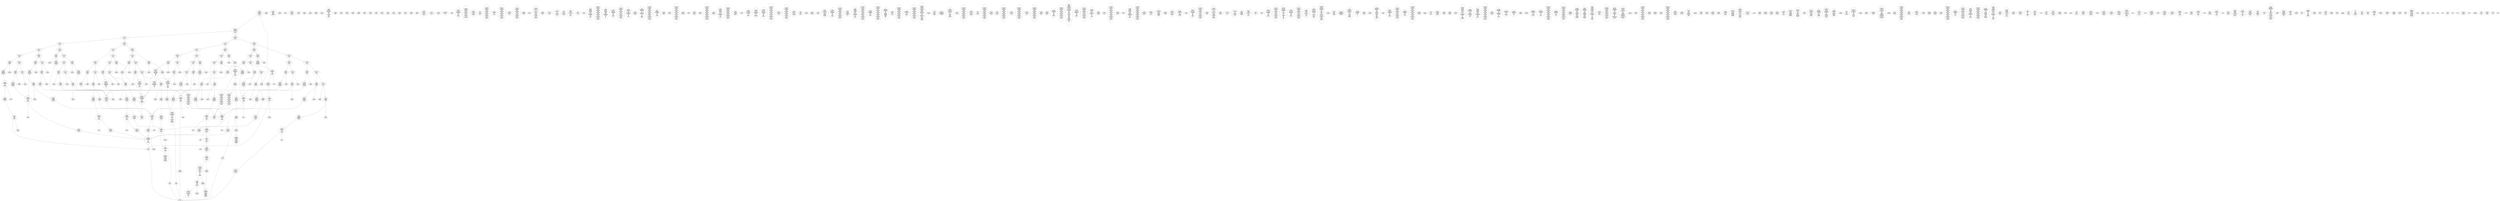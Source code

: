 /* Generated by GvGen v.1.0 (https://www.github.com/stricaud/gvgen) */

digraph G {
compound=true;
   node1 [label="[anywhere]"];
   node2 [label="# 0x0
PUSHX Data
PUSHX Data
MSTORE
PUSHX LogicData
CALLDATASIZE
LT
PUSHX Data
JUMPI
"];
   node3 [label="# 0xd
PUSHX Data
CALLDATALOAD
PUSHX BitData
SHR
PUSHX LogicData
GT
PUSHX Data
JUMPI
"];
   node4 [label="# 0x1e
PUSHX LogicData
GT
PUSHX Data
JUMPI
"];
   node5 [label="# 0x29
PUSHX LogicData
GT
PUSHX Data
JUMPI
"];
   node6 [label="# 0x34
PUSHX LogicData
GT
PUSHX Data
JUMPI
"];
   node7 [label="# 0x3f
PUSHX LogicData
EQ
PUSHX Data
JUMPI
"];
   node8 [label="# 0x4a
PUSHX LogicData
EQ
PUSHX Data
JUMPI
"];
   node9 [label="# 0x55
PUSHX LogicData
EQ
PUSHX Data
JUMPI
"];
   node10 [label="# 0x60
PUSHX Data
REVERT
"];
   node11 [label="# 0x64
JUMPDEST
PUSHX LogicData
EQ
PUSHX Data
JUMPI
"];
   node12 [label="# 0x70
PUSHX LogicData
EQ
PUSHX Data
JUMPI
"];
   node13 [label="# 0x7b
PUSHX Data
REVERT
"];
   node14 [label="# 0x7f
JUMPDEST
PUSHX LogicData
EQ
PUSHX Data
JUMPI
"];
   node15 [label="# 0x8b
PUSHX LogicData
EQ
PUSHX Data
JUMPI
"];
   node16 [label="# 0x96
PUSHX LogicData
EQ
PUSHX Data
JUMPI
"];
   node17 [label="# 0xa1
PUSHX LogicData
EQ
PUSHX Data
JUMPI
"];
   node18 [label="# 0xac
PUSHX Data
REVERT
"];
   node19 [label="# 0xb0
JUMPDEST
PUSHX LogicData
GT
PUSHX Data
JUMPI
"];
   node20 [label="# 0xbc
PUSHX LogicData
GT
PUSHX Data
JUMPI
"];
   node21 [label="# 0xc7
PUSHX LogicData
EQ
PUSHX Data
JUMPI
"];
   node22 [label="# 0xd2
PUSHX LogicData
EQ
PUSHX Data
JUMPI
"];
   node23 [label="# 0xdd
PUSHX LogicData
EQ
PUSHX Data
JUMPI
"];
   node24 [label="# 0xe8
PUSHX Data
REVERT
"];
   node25 [label="# 0xec
JUMPDEST
PUSHX LogicData
EQ
PUSHX Data
JUMPI
"];
   node26 [label="# 0xf8
PUSHX LogicData
EQ
PUSHX Data
JUMPI
"];
   node27 [label="# 0x103
PUSHX Data
REVERT
"];
   node28 [label="# 0x107
JUMPDEST
PUSHX LogicData
EQ
PUSHX Data
JUMPI
"];
   node29 [label="# 0x113
PUSHX LogicData
EQ
PUSHX Data
JUMPI
"];
   node30 [label="# 0x11e
PUSHX LogicData
EQ
PUSHX Data
JUMPI
"];
   node31 [label="# 0x129
PUSHX LogicData
EQ
PUSHX Data
JUMPI
"];
   node32 [label="# 0x134
PUSHX Data
REVERT
"];
   node33 [label="# 0x138
JUMPDEST
PUSHX LogicData
GT
PUSHX Data
JUMPI
"];
   node34 [label="# 0x144
PUSHX LogicData
GT
PUSHX Data
JUMPI
"];
   node35 [label="# 0x14f
PUSHX LogicData
GT
PUSHX Data
JUMPI
"];
   node36 [label="# 0x15a
PUSHX LogicData
EQ
PUSHX Data
JUMPI
"];
   node37 [label="# 0x165
PUSHX LogicData
EQ
PUSHX Data
JUMPI
"];
   node38 [label="# 0x170
PUSHX LogicData
EQ
PUSHX Data
JUMPI
"];
   node39 [label="# 0x17b
PUSHX Data
REVERT
"];
   node40 [label="# 0x17f
JUMPDEST
PUSHX LogicData
EQ
PUSHX Data
JUMPI
"];
   node41 [label="# 0x18b
PUSHX LogicData
EQ
PUSHX Data
JUMPI
"];
   node42 [label="# 0x196
PUSHX Data
REVERT
"];
   node43 [label="# 0x19a
JUMPDEST
PUSHX LogicData
EQ
PUSHX Data
JUMPI
"];
   node44 [label="# 0x1a6
PUSHX LogicData
EQ
PUSHX Data
JUMPI
"];
   node45 [label="# 0x1b1
PUSHX LogicData
EQ
PUSHX Data
JUMPI
"];
   node46 [label="# 0x1bc
PUSHX LogicData
EQ
PUSHX Data
JUMPI
"];
   node47 [label="# 0x1c7
PUSHX Data
REVERT
"];
   node48 [label="# 0x1cb
JUMPDEST
PUSHX LogicData
GT
PUSHX Data
JUMPI
"];
   node49 [label="# 0x1d7
PUSHX LogicData
GT
PUSHX Data
JUMPI
"];
   node50 [label="# 0x1e2
PUSHX LogicData
EQ
PUSHX Data
JUMPI
"];
   node51 [label="# 0x1ed
PUSHX LogicData
EQ
PUSHX Data
JUMPI
"];
   node52 [label="# 0x1f8
PUSHX LogicData
EQ
PUSHX Data
JUMPI
"];
   node53 [label="# 0x203
PUSHX Data
REVERT
"];
   node54 [label="# 0x207
JUMPDEST
PUSHX LogicData
EQ
PUSHX Data
JUMPI
"];
   node55 [label="# 0x213
PUSHX LogicData
EQ
PUSHX Data
JUMPI
"];
   node56 [label="# 0x21e
PUSHX Data
REVERT
"];
   node57 [label="# 0x222
JUMPDEST
PUSHX LogicData
EQ
PUSHX Data
JUMPI
"];
   node58 [label="# 0x22e
PUSHX LogicData
EQ
PUSHX Data
JUMPI
"];
   node59 [label="# 0x239
PUSHX LogicData
EQ
PUSHX Data
JUMPI
"];
   node60 [label="# 0x244
PUSHX LogicData
EQ
PUSHX Data
JUMPI
"];
   node61 [label="# 0x24f
JUMPDEST
PUSHX Data
REVERT
"];
   node62 [label="# 0x254
JUMPDEST
CALLVALUE
ISZERO
PUSHX Data
JUMPI
"];
   node63 [label="# 0x25c
PUSHX Data
REVERT
"];
   node64 [label="# 0x260
JUMPDEST
PUSHX Data
PUSHX Data
CALLDATASIZE
PUSHX Data
PUSHX Data
JUMP
"];
   node65 [label="# 0x26f
JUMPDEST
PUSHX Data
JUMP
"];
   node66 [label="# 0x274
JUMPDEST
PUSHX MemData
MLOAD
ISZERO
ISZERO
MSTORE
PUSHX ArithData
ADD
"];
   node67 [label="# 0x280
JUMPDEST
PUSHX MemData
MLOAD
SUB
RETURN
"];
   node68 [label="# 0x289
JUMPDEST
CALLVALUE
ISZERO
PUSHX Data
JUMPI
"];
   node69 [label="# 0x291
PUSHX Data
REVERT
"];
   node70 [label="# 0x295
JUMPDEST
PUSHX Data
PUSHX StorData
SLOAD
JUMP
"];
   node71 [label="# 0x29f
JUMPDEST
PUSHX MemData
MLOAD
MSTORE
PUSHX ArithData
ADD
PUSHX Data
JUMP
"];
   node72 [label="# 0x2ad
JUMPDEST
CALLVALUE
ISZERO
PUSHX Data
JUMPI
"];
   node73 [label="# 0x2b5
PUSHX Data
REVERT
"];
   node74 [label="# 0x2b9
JUMPDEST
PUSHX Data
PUSHX Data
CALLDATASIZE
PUSHX Data
PUSHX Data
JUMP
"];
   node75 [label="# 0x2c8
JUMPDEST
PUSHX Data
JUMP
"];
   node76 [label="# 0x2cd
JUMPDEST
STOP
"];
   node77 [label="# 0x2cf
JUMPDEST
CALLVALUE
ISZERO
PUSHX Data
JUMPI
"];
   node78 [label="# 0x2d7
PUSHX Data
REVERT
"];
   node79 [label="# 0x2db
JUMPDEST
PUSHX Data
PUSHX Data
JUMP
"];
   node80 [label="# 0x2e4
JUMPDEST
PUSHX MemData
MLOAD
PUSHX Data
PUSHX Data
JUMP
"];
   node81 [label="# 0x2f1
JUMPDEST
CALLVALUE
ISZERO
PUSHX Data
JUMPI
"];
   node82 [label="# 0x2f9
PUSHX Data
REVERT
"];
   node83 [label="# 0x2fd
JUMPDEST
PUSHX Data
PUSHX Data
CALLDATASIZE
PUSHX Data
PUSHX Data
JUMP
"];
   node84 [label="# 0x30c
JUMPDEST
PUSHX Data
JUMP
"];
   node85 [label="# 0x311
JUMPDEST
PUSHX MemData
MLOAD
PUSHX ArithData
PUSHX BitData
PUSHX BitData
SHL
SUB
AND
MSTORE
PUSHX ArithData
ADD
PUSHX Data
JUMP
"];
   node86 [label="# 0x329
JUMPDEST
CALLVALUE
ISZERO
PUSHX Data
JUMPI
"];
   node87 [label="# 0x331
PUSHX Data
REVERT
"];
   node88 [label="# 0x335
JUMPDEST
PUSHX Data
PUSHX Data
CALLDATASIZE
PUSHX Data
PUSHX Data
JUMP
"];
   node89 [label="# 0x344
JUMPDEST
PUSHX Data
JUMP
"];
   node90 [label="# 0x349
JUMPDEST
CALLVALUE
ISZERO
PUSHX Data
JUMPI
"];
   node91 [label="# 0x351
PUSHX Data
REVERT
"];
   node92 [label="# 0x355
JUMPDEST
PUSHX Data
PUSHX Data
CALLDATASIZE
PUSHX Data
PUSHX Data
JUMP
"];
   node93 [label="# 0x364
JUMPDEST
PUSHX Data
JUMP
"];
   node94 [label="# 0x369
JUMPDEST
CALLVALUE
ISZERO
PUSHX Data
JUMPI
"];
   node95 [label="# 0x371
PUSHX Data
REVERT
"];
   node96 [label="# 0x375
JUMPDEST
PUSHX Data
PUSHX Data
CALLDATASIZE
PUSHX Data
PUSHX Data
JUMP
"];
   node97 [label="# 0x384
JUMPDEST
PUSHX Data
JUMP
"];
   node98 [label="# 0x389
JUMPDEST
CALLVALUE
ISZERO
PUSHX Data
JUMPI
"];
   node99 [label="# 0x391
PUSHX Data
REVERT
"];
   node100 [label="# 0x395
JUMPDEST
PUSHX Data
PUSHX Data
CALLDATASIZE
PUSHX Data
PUSHX Data
JUMP
"];
   node101 [label="# 0x3a4
JUMPDEST
PUSHX Data
JUMP
"];
   node102 [label="# 0x3a9
JUMPDEST
PUSHX Data
MLOAD
PUSHX ArithData
PUSHX BitData
PUSHX BitData
SHL
SUB
AND
MSTORE
PUSHX ArithData
ADD
MSTORE
ADD
PUSHX Data
JUMP
"];
   node103 [label="# 0x3c8
JUMPDEST
CALLVALUE
ISZERO
PUSHX Data
JUMPI
"];
   node104 [label="# 0x3d0
PUSHX Data
REVERT
"];
   node105 [label="# 0x3d4
JUMPDEST
PUSHX Data
PUSHX Data
JUMP
"];
   node106 [label="# 0x3dd
JUMPDEST
CALLVALUE
ISZERO
PUSHX Data
JUMPI
"];
   node107 [label="# 0x3e5
PUSHX Data
REVERT
"];
   node108 [label="# 0x3e9
JUMPDEST
PUSHX Data
PUSHX Data
CALLDATASIZE
PUSHX Data
PUSHX Data
JUMP
"];
   node109 [label="# 0x3f8
JUMPDEST
PUSHX Data
JUMP
"];
   node110 [label="# 0x3fd
JUMPDEST
CALLVALUE
ISZERO
PUSHX Data
JUMPI
"];
   node111 [label="# 0x405
PUSHX Data
REVERT
"];
   node112 [label="# 0x409
JUMPDEST
PUSHX Data
PUSHX Data
CALLDATASIZE
PUSHX Data
PUSHX Data
JUMP
"];
   node113 [label="# 0x418
JUMPDEST
PUSHX Data
JUMP
"];
   node114 [label="# 0x41d
JUMPDEST
CALLVALUE
ISZERO
PUSHX Data
JUMPI
"];
   node115 [label="# 0x425
PUSHX Data
REVERT
"];
   node116 [label="# 0x429
JUMPDEST
PUSHX Data
PUSHX Data
CALLDATASIZE
PUSHX Data
PUSHX Data
JUMP
"];
   node117 [label="# 0x438
JUMPDEST
PUSHX Data
JUMP
"];
   node118 [label="# 0x43d
JUMPDEST
CALLVALUE
ISZERO
PUSHX Data
JUMPI
"];
   node119 [label="# 0x445
PUSHX Data
REVERT
"];
   node120 [label="# 0x449
JUMPDEST
PUSHX StorData
SLOAD
PUSHX Data
PUSHX ArithData
PUSHX BitData
PUSHX BitData
SHL
SUB
AND
JUMP
"];
   node121 [label="# 0x45d
JUMPDEST
CALLVALUE
ISZERO
PUSHX Data
JUMPI
"];
   node122 [label="# 0x465
PUSHX Data
REVERT
"];
   node123 [label="# 0x469
JUMPDEST
PUSHX StorData
SLOAD
PUSHX Data
PUSHX ArithData
PUSHX BitData
PUSHX BitData
SHL
SUB
AND
JUMP
"];
   node124 [label="# 0x47d
JUMPDEST
CALLVALUE
ISZERO
PUSHX Data
JUMPI
"];
   node125 [label="# 0x485
PUSHX Data
REVERT
"];
   node126 [label="# 0x489
JUMPDEST
PUSHX Data
PUSHX Data
CALLDATASIZE
PUSHX Data
PUSHX Data
JUMP
"];
   node127 [label="# 0x498
JUMPDEST
PUSHX Data
JUMP
"];
   node128 [label="# 0x49d
JUMPDEST
CALLVALUE
ISZERO
PUSHX Data
JUMPI
"];
   node129 [label="# 0x4a5
PUSHX Data
REVERT
"];
   node130 [label="# 0x4a9
JUMPDEST
PUSHX Data
PUSHX Data
CALLDATASIZE
PUSHX Data
PUSHX Data
JUMP
"];
   node131 [label="# 0x4b8
JUMPDEST
PUSHX Data
JUMP
"];
   node132 [label="# 0x4bd
JUMPDEST
PUSHX Data
PUSHX Data
CALLDATASIZE
PUSHX Data
PUSHX Data
JUMP
"];
   node133 [label="# 0x4cb
JUMPDEST
PUSHX Data
JUMP
"];
   node134 [label="# 0x4d0
JUMPDEST
CALLVALUE
ISZERO
PUSHX Data
JUMPI
"];
   node135 [label="# 0x4d8
PUSHX Data
REVERT
"];
   node136 [label="# 0x4dc
JUMPDEST
PUSHX Data
PUSHX Data
JUMP
"];
   node137 [label="# 0x4e5
JUMPDEST
CALLVALUE
ISZERO
PUSHX Data
JUMPI
"];
   node138 [label="# 0x4ed
PUSHX Data
REVERT
"];
   node139 [label="# 0x4f1
JUMPDEST
PUSHX Data
PUSHX Data
JUMP
"];
   node140 [label="# 0x500
JUMPDEST
CALLVALUE
ISZERO
PUSHX Data
JUMPI
"];
   node141 [label="# 0x508
PUSHX Data
REVERT
"];
   node142 [label="# 0x50c
JUMPDEST
PUSHX StorData
SLOAD
PUSHX ArithData
PUSHX BitData
PUSHX BitData
SHL
SUB
AND
PUSHX Data
JUMP
"];
   node143 [label="# 0x51e
JUMPDEST
CALLVALUE
ISZERO
PUSHX Data
JUMPI
"];
   node144 [label="# 0x526
PUSHX Data
REVERT
"];
   node145 [label="# 0x52a
JUMPDEST
PUSHX Data
PUSHX Data
JUMP
"];
   node146 [label="# 0x533
JUMPDEST
CALLVALUE
ISZERO
PUSHX Data
JUMPI
"];
   node147 [label="# 0x53b
PUSHX Data
REVERT
"];
   node148 [label="# 0x53f
JUMPDEST
PUSHX Data
PUSHX StorData
SLOAD
JUMP
"];
   node149 [label="# 0x549
JUMPDEST
CALLVALUE
ISZERO
PUSHX Data
JUMPI
"];
   node150 [label="# 0x551
PUSHX Data
REVERT
"];
   node151 [label="# 0x555
JUMPDEST
PUSHX Data
PUSHX Data
CALLDATASIZE
PUSHX Data
PUSHX Data
JUMP
"];
   node152 [label="# 0x564
JUMPDEST
PUSHX Data
JUMP
"];
   node153 [label="# 0x569
JUMPDEST
CALLVALUE
ISZERO
PUSHX Data
JUMPI
"];
   node154 [label="# 0x571
PUSHX Data
REVERT
"];
   node155 [label="# 0x575
JUMPDEST
PUSHX Data
PUSHX Data
CALLDATASIZE
PUSHX Data
PUSHX Data
JUMP
"];
   node156 [label="# 0x584
JUMPDEST
PUSHX Data
JUMP
"];
   node157 [label="# 0x589
JUMPDEST
CALLVALUE
ISZERO
PUSHX Data
JUMPI
"];
   node158 [label="# 0x591
PUSHX Data
REVERT
"];
   node159 [label="# 0x595
JUMPDEST
PUSHX StorData
SLOAD
PUSHX Data
PUSHX ArithData
PUSHX BitData
PUSHX BitData
SHL
SUB
AND
JUMP
"];
   node160 [label="# 0x5a9
JUMPDEST
CALLVALUE
ISZERO
PUSHX Data
JUMPI
"];
   node161 [label="# 0x5b1
PUSHX Data
REVERT
"];
   node162 [label="# 0x5b5
JUMPDEST
PUSHX Data
PUSHX Data
CALLDATASIZE
PUSHX Data
PUSHX Data
JUMP
"];
   node163 [label="# 0x5c4
JUMPDEST
PUSHX Data
JUMP
"];
   node164 [label="# 0x5c9
JUMPDEST
CALLVALUE
ISZERO
PUSHX Data
JUMPI
"];
   node165 [label="# 0x5d1
PUSHX Data
REVERT
"];
   node166 [label="# 0x5d5
JUMPDEST
PUSHX Data
PUSHX Data
CALLDATASIZE
PUSHX Data
PUSHX Data
JUMP
"];
   node167 [label="# 0x5e4
JUMPDEST
PUSHX Data
JUMP
"];
   node168 [label="# 0x5e9
JUMPDEST
CALLVALUE
ISZERO
PUSHX Data
JUMPI
"];
   node169 [label="# 0x5f1
PUSHX Data
REVERT
"];
   node170 [label="# 0x5f5
JUMPDEST
PUSHX Data
PUSHX Data
CALLDATASIZE
PUSHX Data
PUSHX Data
JUMP
"];
   node171 [label="# 0x604
JUMPDEST
PUSHX Data
JUMP
"];
   node172 [label="# 0x609
JUMPDEST
CALLVALUE
ISZERO
PUSHX Data
JUMPI
"];
   node173 [label="# 0x611
PUSHX Data
REVERT
"];
   node174 [label="# 0x615
JUMPDEST
PUSHX Data
PUSHX StorData
SLOAD
JUMP
"];
   node175 [label="# 0x61f
JUMPDEST
CALLVALUE
ISZERO
PUSHX Data
JUMPI
"];
   node176 [label="# 0x627
PUSHX Data
REVERT
"];
   node177 [label="# 0x62b
JUMPDEST
PUSHX Data
PUSHX Data
JUMP
"];
   node178 [label="# 0x634
JUMPDEST
CALLVALUE
ISZERO
PUSHX Data
JUMPI
"];
   node179 [label="# 0x63c
PUSHX Data
REVERT
"];
   node180 [label="# 0x640
JUMPDEST
PUSHX Data
PUSHX Data
CALLDATASIZE
PUSHX Data
PUSHX Data
JUMP
"];
   node181 [label="# 0x64f
JUMPDEST
PUSHX Data
JUMP
"];
   node182 [label="# 0x654
JUMPDEST
CALLVALUE
ISZERO
PUSHX Data
JUMPI
"];
   node183 [label="# 0x65c
PUSHX Data
REVERT
"];
   node184 [label="# 0x660
JUMPDEST
PUSHX Data
PUSHX StorData
SLOAD
JUMP
"];
   node185 [label="# 0x66a
JUMPDEST
CALLVALUE
ISZERO
PUSHX Data
JUMPI
"];
   node186 [label="# 0x672
PUSHX Data
REVERT
"];
   node187 [label="# 0x676
JUMPDEST
PUSHX Data
PUSHX Data
CALLDATASIZE
PUSHX Data
PUSHX Data
JUMP
"];
   node188 [label="# 0x685
JUMPDEST
PUSHX Data
JUMP
"];
   node189 [label="# 0x68a
JUMPDEST
CALLVALUE
ISZERO
PUSHX Data
JUMPI
"];
   node190 [label="# 0x692
PUSHX Data
REVERT
"];
   node191 [label="# 0x696
JUMPDEST
PUSHX Data
PUSHX Data
CALLDATASIZE
PUSHX Data
PUSHX Data
JUMP
"];
   node192 [label="# 0x6a5
JUMPDEST
PUSHX Data
JUMP
"];
   node193 [label="# 0x6aa
JUMPDEST
CALLVALUE
ISZERO
PUSHX Data
JUMPI
"];
   node194 [label="# 0x6b2
PUSHX Data
REVERT
"];
   node195 [label="# 0x6b6
JUMPDEST
PUSHX Data
PUSHX Data
CALLDATASIZE
PUSHX Data
PUSHX Data
JUMP
"];
   node196 [label="# 0x6c5
JUMPDEST
PUSHX Data
JUMP
"];
   node197 [label="# 0x6ca
JUMPDEST
PUSHX Data
PUSHX BitData
AND
PUSHX LogicData
EQ
PUSHX Data
JUMPI
"];
   node198 [label="# 0x717
PUSHX BitData
AND
PUSHX LogicData
EQ
"];
   node199 [label="# 0x75d
JUMPDEST
PUSHX Data
JUMPI
"];
   node200 [label="# 0x763
PUSHX LogicData
PUSHX BitData
AND
EQ
"];
   node201 [label="# 0x7a9
JUMPDEST
JUMP
"];
   node202 [label="# 0x7af
JUMPDEST
PUSHX StorData
SLOAD
PUSHX ArithData
PUSHX BitData
PUSHX BitData
SHL
SUB
AND
CALLER
EQ
PUSHX Data
JUMPI
"];
   node203 [label="# 0x7c2
PUSHX MemData
MLOAD
PUSHX BitData
PUSHX BitData
SHL
MSTORE
PUSHX Data
PUSHX ArithData
ADD
MSTORE
PUSHX ArithData
ADD
MSTORE
PUSHX Data
PUSHX ArithData
ADD
MSTORE
PUSHX ArithData
ADD
"];
   node204 [label="# 0x805
JUMPDEST
PUSHX MemData
MLOAD
SUB
REVERT
"];
   node205 [label="# 0x80e
JUMPDEST
PUSHX StorData
SLOAD
PUSHX StorData
SLOAD
PUSHX Data
PUSHX Data
JUMP
"];
   node206 [label="# 0x81f
JUMPDEST
GT
ISZERO
PUSHX Data
JUMPI
"];
   node207 [label="# 0x826
PUSHX MemData
MLOAD
PUSHX BitData
PUSHX BitData
SHL
MSTORE
PUSHX Data
PUSHX ArithData
ADD
MSTORE
PUSHX Data
PUSHX ArithData
ADD
MSTORE
PUSHX Data
PUSHX ArithData
ADD
MSTORE
PUSHX ArithData
ADD
PUSHX Data
JUMP
"];
   node208 [label="# 0x86d
JUMPDEST
PUSHX StorData
SLOAD
LT
PUSHX Data
JUMPI
"];
   node209 [label="# 0x877
PUSHX MemData
MLOAD
PUSHX BitData
PUSHX BitData
SHL
MSTORE
PUSHX Data
PUSHX ArithData
ADD
MSTORE
PUSHX Data
PUSHX ArithData
ADD
MSTORE
PUSHX Data
PUSHX ArithData
ADD
MSTORE
PUSHX ArithData
ADD
PUSHX Data
JUMP
"];
   node210 [label="# 0x8be
JUMPDEST
PUSHX LogicData
GT
PUSHX Data
JUMPI
"];
   node211 [label="# 0x8c7
PUSHX MemData
MLOAD
PUSHX BitData
PUSHX BitData
SHL
MSTORE
PUSHX Data
PUSHX ArithData
ADD
MSTORE
PUSHX ArithData
ADD
MSTORE
PUSHX Data
PUSHX ArithData
ADD
MSTORE
PUSHX ArithData
ADD
PUSHX Data
JUMP
"];
   node212 [label="# 0x90e
JUMPDEST
PUSHX Data
PUSHX Data
JUMP
"];
   node213 [label="# 0x918
JUMPDEST
JUMP
"];
   node214 [label="# 0x91c
JUMPDEST
PUSHX Data
PUSHX StorData
SLOAD
PUSHX Data
PUSHX Data
JUMP
"];
   node215 [label="# 0x92b
JUMPDEST
PUSHX ArithData
ADD
PUSHX ArithData
DIV
MUL
PUSHX ArithData
ADD
PUSHX MemData
MLOAD
ADD
PUSHX Data
MSTORE
MSTORE
PUSHX ArithData
ADD
SLOAD
PUSHX Data
PUSHX Data
JUMP
"];
   node216 [label="# 0x957
JUMPDEST
ISZERO
PUSHX Data
JUMPI
"];
   node217 [label="# 0x95e
PUSHX LogicData
LT
PUSHX Data
JUMPI
"];
   node218 [label="# 0x966
PUSHX ArithData
SLOAD
DIV
MUL
MSTORE
PUSHX ArithData
ADD
PUSHX Data
JUMP
"];
   node219 [label="# 0x979
JUMPDEST
ADD
PUSHX Data
MSTORE
PUSHX Data
PUSHX Data
SHA3
"];
   node220 [label="# 0x987
JUMPDEST
SLOAD
MSTORE
PUSHX ArithData
ADD
PUSHX ArithData
ADD
GT
PUSHX Data
JUMPI
"];
   node221 [label="# 0x99b
SUB
PUSHX BitData
AND
ADD
"];
   node222 [label="# 0x9a4
JUMPDEST
JUMP
"];
   node223 [label="# 0x9ae
JUMPDEST
PUSHX Data
MSTORE
PUSHX Data
PUSHX Data
MSTORE
PUSHX Data
SHA3
SLOAD
PUSHX ArithData
PUSHX BitData
PUSHX BitData
SHL
SUB
AND
PUSHX Data
JUMPI
"];
   node224 [label="# 0x9cb
PUSHX MemData
MLOAD
PUSHX BitData
PUSHX BitData
SHL
MSTORE
PUSHX Data
PUSHX ArithData
ADD
MSTORE
PUSHX Data
PUSHX ArithData
ADD
MSTORE
PUSHX Data
PUSHX ArithData
ADD
MSTORE
PUSHX Data
PUSHX ArithData
ADD
MSTORE
PUSHX ArithData
ADD
PUSHX Data
JUMP
"];
   node225 [label="# 0xa38
JUMPDEST
PUSHX Data
MSTORE
PUSHX Data
PUSHX Data
MSTORE
PUSHX Data
SHA3
SLOAD
PUSHX ArithData
PUSHX BitData
PUSHX BitData
SHL
SUB
AND
JUMP
"];
   node226 [label="# 0xa54
JUMPDEST
PUSHX StorData
SLOAD
PUSHX ArithData
PUSHX BitData
PUSHX BitData
SHL
SUB
AND
CALLER
EQ
PUSHX Data
JUMPI
"];
   node227 [label="# 0xa67
PUSHX MemData
MLOAD
PUSHX BitData
PUSHX BitData
SHL
MSTORE
PUSHX Data
PUSHX ArithData
ADD
MSTORE
PUSHX ArithData
ADD
MSTORE
PUSHX Data
PUSHX ArithData
ADD
MSTORE
PUSHX ArithData
ADD
PUSHX Data
JUMP
"];
   node228 [label="# 0xaae
JUMPDEST
PUSHX StorData
SLOAD
PUSHX BitData
NOT
AND
PUSHX ArithData
PUSHX BitData
PUSHX BitData
SHL
SUB
AND
OR
SSTORE
JUMP
"];
   node229 [label="# 0xadd
JUMPDEST
PUSHX Data
PUSHX Data
PUSHX Data
JUMP
"];
   node230 [label="# 0xae8
JUMPDEST
PUSHX ArithData
PUSHX BitData
PUSHX BitData
SHL
SUB
AND
PUSHX ArithData
PUSHX BitData
PUSHX BitData
SHL
SUB
AND
EQ
ISZERO
PUSHX Data
JUMPI
"];
   node231 [label="# 0xb05
PUSHX MemData
MLOAD
PUSHX BitData
PUSHX BitData
SHL
MSTORE
PUSHX Data
PUSHX ArithData
ADD
MSTORE
PUSHX Data
PUSHX ArithData
ADD
MSTORE
PUSHX Data
PUSHX ArithData
ADD
MSTORE
PUSHX Data
PUSHX ArithData
ADD
MSTORE
PUSHX ArithData
ADD
PUSHX Data
JUMP
"];
   node232 [label="# 0xb72
JUMPDEST
CALLER
PUSHX ArithData
PUSHX BitData
PUSHX BitData
SHL
SUB
AND
EQ
PUSHX Data
JUMPI
"];
   node233 [label="# 0xb84
PUSHX Data
CALLER
PUSHX Data
JUMP
"];
   node234 [label="# 0xb8e
JUMPDEST
PUSHX Data
JUMPI
"];
   node235 [label="# 0xb93
PUSHX MemData
MLOAD
PUSHX BitData
PUSHX BitData
SHL
MSTORE
PUSHX Data
PUSHX ArithData
ADD
MSTORE
PUSHX Data
PUSHX ArithData
ADD
MSTORE
PUSHX Data
PUSHX ArithData
ADD
MSTORE
PUSHX Data
PUSHX ArithData
ADD
MSTORE
PUSHX ArithData
ADD
PUSHX Data
JUMP
"];
   node236 [label="# 0xc00
JUMPDEST
PUSHX Data
PUSHX Data
JUMP
"];
   node237 [label="# 0xc0a
JUMPDEST
JUMP
"];
   node238 [label="# 0xc0f
JUMPDEST
PUSHX Data
CALLER
PUSHX Data
JUMP
"];
   node239 [label="# 0xc19
JUMPDEST
PUSHX Data
JUMPI
"];
   node240 [label="# 0xc1e
PUSHX MemData
MLOAD
PUSHX BitData
PUSHX BitData
SHL
MSTORE
PUSHX Data
PUSHX ArithData
ADD
MSTORE
PUSHX Data
PUSHX ArithData
ADD
MSTORE
PUSHX Data
PUSHX ArithData
ADD
MSTORE
PUSHX Data
PUSHX ArithData
ADD
MSTORE
PUSHX ArithData
ADD
PUSHX Data
JUMP
"];
   node241 [label="# 0xc8b
JUMPDEST
PUSHX Data
PUSHX Data
JUMP
"];
   node242 [label="# 0xc96
JUMPDEST
PUSHX Data
MSTORE
PUSHX Data
PUSHX Data
MSTORE
PUSHX Data
SHA3
SLOAD
PUSHX ArithData
PUSHX BitData
PUSHX BitData
SHL
SUB
AND
PUSHX Data
JUMPI
"];
   node243 [label="# 0xcb5
PUSHX MemData
MLOAD
PUSHX BitData
PUSHX BitData
SHL
MSTORE
PUSHX Data
PUSHX ArithData
ADD
MSTORE
PUSHX Data
PUSHX ArithData
ADD
MSTORE
PUSHX Data
PUSHX ArithData
ADD
MSTORE
PUSHX ArithData
ADD
PUSHX Data
JUMP
"];
   node244 [label="# 0xcfc
JUMPDEST
ADDRESS
PUSHX StorData
SLOAD
PUSHX Data
PUSHX Data
JUMP
"];
   node245 [label="# 0xd0b
JUMPDEST
JUMP
"];
   node246 [label="# 0xd16
JUMPDEST
PUSHX StorData
SLOAD
PUSHX ArithData
PUSHX BitData
PUSHX BitData
SHL
SUB
AND
CALLER
EQ
PUSHX Data
JUMPI
"];
   node247 [label="# 0xd29
PUSHX MemData
MLOAD
PUSHX BitData
PUSHX BitData
SHL
MSTORE
PUSHX Data
PUSHX ArithData
ADD
MSTORE
PUSHX ArithData
ADD
MSTORE
PUSHX Data
PUSHX ArithData
ADD
MSTORE
PUSHX ArithData
ADD
PUSHX Data
JUMP
"];
   node248 [label="# 0xd70
JUMPDEST
SELFBALANCE
PUSHX Data
JUMPI
"];
   node249 [label="# 0xd76
PUSHX MemData
MLOAD
PUSHX BitData
PUSHX BitData
SHL
MSTORE
PUSHX Data
PUSHX ArithData
ADD
MSTORE
PUSHX Data
PUSHX ArithData
ADD
MSTORE
PUSHX Data
PUSHX ArithData
ADD
MSTORE
PUSHX ArithData
ADD
PUSHX Data
JUMP
"];
   node250 [label="# 0xdbd
JUMPDEST
PUSHX Data
PUSHX Data
PUSHX Data
SELFBALANCE
PUSHX Data
JUMP
"];
   node251 [label="# 0xdcb
JUMPDEST
PUSHX StorData
SLOAD
PUSHX ArithData
PUSHX BitData
PUSHX BitData
SHL
SUB
AND
PUSHX Data
JUMP
"];
   node252 [label="# 0xddd
JUMPDEST
PUSHX StorData
SLOAD
PUSHX Data
PUSHX ArithData
PUSHX BitData
PUSHX BitData
SHL
SUB
AND
SELFBALANCE
PUSHX Data
JUMP
"];
   node253 [label="# 0xdf3
JUMPDEST
JUMP
"];
   node254 [label="# 0xdf5
JUMPDEST
PUSHX StorData
SLOAD
PUSHX Data
PUSHX ArithData
PUSHX BitData
PUSHX BitData
SHL
SUB
AND
CALLER
EQ
PUSHX Data
JUMPI
"];
   node255 [label="# 0xe0b
PUSHX MemData
MLOAD
PUSHX BitData
PUSHX BitData
SHL
MSTORE
PUSHX Data
PUSHX ArithData
ADD
MSTORE
PUSHX Data
PUSHX ArithData
ADD
MSTORE
PUSHX Data
PUSHX ArithData
ADD
MSTORE
PUSHX Data
PUSHX ArithData
ADD
MSTORE
PUSHX ArithData
ADD
PUSHX Data
JUMP
"];
   node256 [label="# 0xe78
JUMPDEST
PUSHX LogicData
LT
PUSHX Data
JUMPI
"];
   node257 [label="# 0xe81
PUSHX MemData
MLOAD
PUSHX BitData
PUSHX BitData
SHL
MSTORE
PUSHX Data
PUSHX ArithData
ADD
MSTORE
PUSHX Data
PUSHX ArithData
ADD
MSTORE
PUSHX Data
PUSHX ArithData
ADD
MSTORE
PUSHX ArithData
ADD
PUSHX Data
JUMP
"];
   node258 [label="# 0xec8
JUMPDEST
PUSHX StorData
SLOAD
PUSHX StorData
SLOAD
PUSHX Data
PUSHX Data
JUMP
"];
   node259 [label="# 0xed9
JUMPDEST
GT
ISZERO
PUSHX Data
JUMPI
"];
   node260 [label="# 0xee0
PUSHX Data
PUSHX Data
JUMP
"];
   node261 [label="# 0xee7
JUMPDEST
PUSHX Data
PUSHX Data
JUMP
"];
   node262 [label="# 0xef1
JUMPDEST
PUSHX Data
JUMP
"];
   node263 [label="# 0xefa
JUMPDEST
PUSHX Data
PUSHX MemData
MLOAD
PUSHX ArithData
ADD
PUSHX Data
MSTORE
PUSHX Data
MSTORE
PUSHX Data
JUMP
"];
   node264 [label="# 0xf15
JUMPDEST
PUSHX StorData
SLOAD
PUSHX ArithData
PUSHX BitData
PUSHX BitData
SHL
SUB
AND
CALLER
EQ
PUSHX Data
JUMPI
"];
   node265 [label="# 0xf28
PUSHX MemData
MLOAD
PUSHX BitData
PUSHX BitData
SHL
MSTORE
PUSHX Data
PUSHX ArithData
ADD
MSTORE
PUSHX ArithData
ADD
MSTORE
PUSHX Data
PUSHX ArithData
ADD
MSTORE
PUSHX ArithData
ADD
PUSHX Data
JUMP
"];
   node266 [label="# 0xf6f
JUMPDEST
MLOAD
PUSHX Data
PUSHX Data
PUSHX ArithData
ADD
PUSHX Data
JUMP
"];
   node267 [label="# 0xf82
JUMPDEST
PUSHX Data
MSTORE
PUSHX Data
PUSHX Data
MSTORE
PUSHX Data
SHA3
SLOAD
PUSHX ArithData
PUSHX BitData
PUSHX BitData
SHL
SUB
AND
PUSHX Data
JUMPI
"];
   node268 [label="# 0xfa0
PUSHX MemData
MLOAD
PUSHX BitData
PUSHX BitData
SHL
MSTORE
PUSHX Data
PUSHX ArithData
ADD
MSTORE
PUSHX Data
PUSHX ArithData
ADD
MSTORE
PUSHX Data
PUSHX ArithData
ADD
MSTORE
PUSHX Data
PUSHX ArithData
ADD
MSTORE
PUSHX ArithData
ADD
PUSHX Data
JUMP
"];
   node269 [label="# 0x100d
JUMPDEST
PUSHX Data
PUSHX ArithData
PUSHX BitData
PUSHX BitData
SHL
SUB
AND
PUSHX Data
JUMPI
"];
   node270 [label="# 0x101e
PUSHX MemData
MLOAD
PUSHX BitData
PUSHX BitData
SHL
MSTORE
PUSHX Data
PUSHX ArithData
ADD
MSTORE
PUSHX Data
PUSHX ArithData
ADD
MSTORE
PUSHX Data
PUSHX ArithData
ADD
MSTORE
PUSHX Data
PUSHX ArithData
ADD
MSTORE
PUSHX ArithData
ADD
PUSHX Data
JUMP
"];
   node271 [label="# 0x108b
JUMPDEST
PUSHX ArithData
PUSHX BitData
PUSHX BitData
SHL
SUB
AND
PUSHX Data
MSTORE
PUSHX Data
PUSHX Data
MSTORE
PUSHX Data
SHA3
SLOAD
JUMP
"];
   node272 [label="# 0x10a7
JUMPDEST
CALLER
ORIGIN
EQ
PUSHX Data
JUMPI
"];
   node273 [label="# 0x10af
PUSHX MemData
MLOAD
PUSHX BitData
PUSHX BitData
SHL
MSTORE
PUSHX Data
PUSHX ArithData
ADD
MSTORE
PUSHX Data
PUSHX ArithData
ADD
MSTORE
PUSHX Data
PUSHX ArithData
ADD
MSTORE
PUSHX ArithData
ADD
PUSHX Data
JUMP
"];
   node274 [label="# 0x10f6
JUMPDEST
PUSHX LogicData
PUSHX StorData
SLOAD
EQ
ISZERO
PUSHX Data
JUMPI
"];
   node275 [label="# 0x1102
PUSHX MemData
MLOAD
PUSHX BitData
PUSHX BitData
SHL
MSTORE
PUSHX Data
PUSHX ArithData
ADD
MSTORE
PUSHX Data
PUSHX ArithData
ADD
MSTORE
PUSHX Data
PUSHX ArithData
ADD
MSTORE
PUSHX ArithData
ADD
PUSHX Data
JUMP
"];
   node276 [label="# 0x1149
JUMPDEST
PUSHX Data
PUSHX Data
SSTORE
PUSHX StorData
SLOAD
PUSHX MemData
MLOAD
PUSHX Data
MSTORE
MLOAD
PUSHX ArithData
PUSHX BitData
PUSHX BitData
SHL
SUB
AND
PUSHX Data
PUSHX ArithData
ADD
PUSHX Data
SUB
ADD
EXTCODESIZE
ISZERO
ISZERO
PUSHX Data
JUMPI
"];
   node277 [label="# 0x11a8
PUSHX Data
REVERT
"];
   node278 [label="# 0x11ac
JUMPDEST
GAS
STATICCALL
ISZERO
ISZERO
PUSHX Data
JUMPI
"];
   node279 [label="# 0x11b7
RETURNDATASIZE
PUSHX Data
RETURNDATACOPY
RETURNDATASIZE
PUSHX Data
REVERT
"];
   node280 [label="# 0x11c0
JUMPDEST
PUSHX MemData
MLOAD
RETURNDATASIZE
PUSHX BitData
NOT
PUSHX ArithData
ADD
AND
ADD
PUSHX Data
MSTORE
ADD
PUSHX Data
PUSHX Data
JUMP
"];
   node281 [label="# 0x11e4
JUMPDEST
PUSHX Data
JUMPI
"];
   node282 [label="# 0x11e9
PUSHX MemData
MLOAD
PUSHX BitData
PUSHX BitData
SHL
MSTORE
PUSHX Data
PUSHX ArithData
ADD
MSTORE
PUSHX Data
PUSHX ArithData
ADD
MSTORE
PUSHX Data
PUSHX ArithData
ADD
MSTORE
PUSHX ArithData
ADD
PUSHX Data
JUMP
"];
   node283 [label="# 0x1230
JUMPDEST
PUSHX StorData
SLOAD
PUSHX StorData
SLOAD
PUSHX Data
PUSHX Data
JUMP
"];
   node284 [label="# 0x1241
JUMPDEST
GT
ISZERO
PUSHX Data
JUMPI
"];
   node285 [label="# 0x1248
PUSHX MemData
MLOAD
PUSHX BitData
PUSHX BitData
SHL
MSTORE
PUSHX Data
PUSHX ArithData
ADD
MSTORE
PUSHX Data
PUSHX ArithData
ADD
MSTORE
PUSHX Data
PUSHX ArithData
ADD
MSTORE
PUSHX ArithData
ADD
PUSHX Data
JUMP
"];
   node286 [label="# 0x128f
JUMPDEST
PUSHX Data
PUSHX Data
PUSHX Data
JUMP
"];
   node287 [label="# 0x12a0
JUMPDEST
CALLVALUE
EQ
PUSHX Data
JUMPI
"];
   node288 [label="# 0x12a7
PUSHX MemData
MLOAD
PUSHX BitData
PUSHX BitData
SHL
MSTORE
PUSHX Data
PUSHX ArithData
ADD
MSTORE
PUSHX Data
PUSHX ArithData
ADD
MSTORE
PUSHX Data
PUSHX ArithData
ADD
MSTORE
PUSHX ArithData
ADD
PUSHX Data
JUMP
"];
   node289 [label="# 0x12ee
JUMPDEST
PUSHX LogicData
GT
PUSHX Data
JUMPI
"];
   node290 [label="# 0x12f7
PUSHX MemData
MLOAD
PUSHX BitData
PUSHX BitData
SHL
MSTORE
PUSHX Data
PUSHX ArithData
ADD
MSTORE
PUSHX Data
PUSHX ArithData
ADD
MSTORE
PUSHX Data
PUSHX ArithData
ADD
MSTORE
PUSHX ArithData
ADD
PUSHX Data
JUMP
"];
   node291 [label="# 0x133e
JUMPDEST
PUSHX LogicData
LT
PUSHX Data
JUMPI
"];
   node292 [label="# 0x1347
PUSHX MemData
MLOAD
PUSHX BitData
PUSHX BitData
SHL
MSTORE
PUSHX Data
PUSHX ArithData
ADD
MSTORE
PUSHX Data
PUSHX ArithData
ADD
MSTORE
PUSHX Data
PUSHX ArithData
ADD
MSTORE
PUSHX ArithData
ADD
PUSHX Data
JUMP
"];
   node293 [label="# 0x138e
JUMPDEST
PUSHX Data
CALLER
PUSHX Data
JUMP
"];
   node294 [label="# 0x1398
JUMPDEST
PUSHX Data
PUSHX Data
SSTORE
JUMP
"];
   node295 [label="# 0x13a0
JUMPDEST
PUSHX StorData
SLOAD
PUSHX ArithData
PUSHX BitData
PUSHX BitData
SHL
SUB
AND
CALLER
EQ
PUSHX Data
JUMPI
"];
   node296 [label="# 0x13b3
PUSHX MemData
MLOAD
PUSHX BitData
PUSHX BitData
SHL
MSTORE
PUSHX Data
PUSHX ArithData
ADD
MSTORE
PUSHX ArithData
ADD
MSTORE
PUSHX Data
PUSHX ArithData
ADD
MSTORE
PUSHX ArithData
ADD
PUSHX Data
JUMP
"];
   node297 [label="# 0x13fa
JUMPDEST
PUSHX Data
PUSHX Data
PUSHX Data
JUMP
"];
   node298 [label="# 0x1404
JUMPDEST
PUSHX Data
PUSHX StorData
SLOAD
PUSHX Data
PUSHX Data
JUMP
"];
   node299 [label="# 0x1413
JUMPDEST
PUSHX ArithData
PUSHX BitData
PUSHX BitData
SHL
SUB
AND
CALLER
EQ
ISZERO
PUSHX Data
JUMPI
"];
   node300 [label="# 0x1425
PUSHX MemData
MLOAD
PUSHX BitData
PUSHX BitData
SHL
MSTORE
PUSHX Data
PUSHX ArithData
ADD
MSTORE
PUSHX Data
PUSHX ArithData
ADD
MSTORE
PUSHX Data
PUSHX ArithData
ADD
MSTORE
PUSHX ArithData
ADD
PUSHX Data
JUMP
"];
   node301 [label="# 0x146c
JUMPDEST
CALLER
PUSHX Data
MSTORE
PUSHX Data
PUSHX ArithData
MSTORE
PUSHX MemData
SHA3
PUSHX ArithData
PUSHX BitData
PUSHX BitData
SHL
SUB
AND
MSTORE
MSTORE
SHA3
SLOAD
PUSHX BitData
AND
ISZERO
ISZERO
OR
SSTORE
MLOAD
MSTORE
PUSHX Data
ADD
PUSHX MemData
MLOAD
SUB
LOGX
JUMP
"];
   node302 [label="# 0x14f6
JUMPDEST
PUSHX StorData
SLOAD
PUSHX ArithData
PUSHX BitData
PUSHX BitData
SHL
SUB
AND
CALLER
EQ
PUSHX Data
JUMPI
"];
   node303 [label="# 0x1509
PUSHX MemData
MLOAD
PUSHX BitData
PUSHX BitData
SHL
MSTORE
PUSHX Data
PUSHX ArithData
ADD
MSTORE
PUSHX ArithData
ADD
MSTORE
PUSHX Data
PUSHX ArithData
ADD
MSTORE
PUSHX ArithData
ADD
PUSHX Data
JUMP
"];
   node304 [label="# 0x1550
JUMPDEST
PUSHX StorData
SLOAD
PUSHX BitData
NOT
AND
PUSHX ArithData
PUSHX BitData
PUSHX BitData
SHL
SUB
AND
OR
SSTORE
JUMP
"];
   node305 [label="# 0x157f
JUMPDEST
PUSHX Data
CALLER
PUSHX Data
JUMP
"];
   node306 [label="# 0x1589
JUMPDEST
PUSHX Data
JUMPI
"];
   node307 [label="# 0x158e
PUSHX MemData
MLOAD
PUSHX BitData
PUSHX BitData
SHL
MSTORE
PUSHX Data
PUSHX ArithData
ADD
MSTORE
PUSHX Data
PUSHX ArithData
ADD
MSTORE
PUSHX Data
PUSHX ArithData
ADD
MSTORE
PUSHX Data
PUSHX ArithData
ADD
MSTORE
PUSHX ArithData
ADD
PUSHX Data
JUMP
"];
   node308 [label="# 0x15fb
JUMPDEST
PUSHX Data
PUSHX Data
JUMP
"];
   node309 [label="# 0x1607
JUMPDEST
JUMP
"];
   node310 [label="# 0x160d
JUMPDEST
PUSHX Data
MSTORE
PUSHX Data
PUSHX Data
MSTORE
PUSHX Data
SHA3
SLOAD
PUSHX Data
PUSHX ArithData
PUSHX BitData
PUSHX BitData
SHL
SUB
AND
PUSHX Data
JUMPI
"];
   node311 [label="# 0x162d
PUSHX MemData
MLOAD
PUSHX BitData
PUSHX BitData
SHL
MSTORE
PUSHX Data
PUSHX ArithData
ADD
MSTORE
PUSHX Data
PUSHX ArithData
ADD
MSTORE
PUSHX Data
PUSHX ArithData
ADD
MSTORE
PUSHX Data
PUSHX ArithData
ADD
MSTORE
PUSHX ArithData
ADD
PUSHX Data
JUMP
"];
   node312 [label="# 0x169a
JUMPDEST
PUSHX Data
PUSHX Data
PUSHX Data
JUMP
"];
   node313 [label="# 0x16a4
JUMPDEST
PUSHX LogicData
MLOAD
GT
PUSHX Data
JUMPI
"];
   node314 [label="# 0x16b0
PUSHX MemData
MLOAD
PUSHX ArithData
ADD
PUSHX Data
MSTORE
PUSHX Data
MSTORE
PUSHX Data
JUMP
"];
   node315 [label="# 0x16c4
JUMPDEST
PUSHX Data
PUSHX Data
JUMP
"];
   node316 [label="# 0x16ce
JUMPDEST
PUSHX MemData
MLOAD
PUSHX ArithData
ADD
PUSHX Data
PUSHX Data
JUMP
"];
   node317 [label="# 0x16df
JUMPDEST
PUSHX MemData
MLOAD
PUSHX ArithData
SUB
SUB
MSTORE
PUSHX Data
MSTORE
"];
   node318 [label="# 0x16ef
JUMPDEST
JUMP
"];
   node319 [label="# 0x16f6
JUMPDEST
PUSHX StorData
SLOAD
PUSHX ArithData
PUSHX BitData
PUSHX BitData
SHL
SUB
AND
CALLER
EQ
PUSHX Data
JUMPI
"];
   node320 [label="# 0x1709
PUSHX MemData
MLOAD
PUSHX BitData
PUSHX BitData
SHL
MSTORE
PUSHX Data
PUSHX ArithData
ADD
MSTORE
PUSHX ArithData
ADD
MSTORE
PUSHX Data
PUSHX ArithData
ADD
MSTORE
PUSHX ArithData
ADD
PUSHX Data
JUMP
"];
   node321 [label="# 0x1750
JUMPDEST
PUSHX Data
SSTORE
JUMP
"];
   node322 [label="# 0x1755
JUMPDEST
PUSHX StorData
SLOAD
PUSHX Data
PUSHX Data
JUMP
"];
   node323 [label="# 0x1762
JUMPDEST
PUSHX ArithData
ADD
PUSHX ArithData
DIV
MUL
PUSHX ArithData
ADD
PUSHX MemData
MLOAD
ADD
PUSHX Data
MSTORE
MSTORE
PUSHX ArithData
ADD
SLOAD
PUSHX Data
PUSHX Data
JUMP
"];
   node324 [label="# 0x178e
JUMPDEST
ISZERO
PUSHX Data
JUMPI
"];
   node325 [label="# 0x1795
PUSHX LogicData
LT
PUSHX Data
JUMPI
"];
   node326 [label="# 0x179d
PUSHX ArithData
SLOAD
DIV
MUL
MSTORE
PUSHX ArithData
ADD
PUSHX Data
JUMP
"];
   node327 [label="# 0x17b0
JUMPDEST
ADD
PUSHX Data
MSTORE
PUSHX Data
PUSHX Data
SHA3
"];
   node328 [label="# 0x17be
JUMPDEST
SLOAD
MSTORE
PUSHX ArithData
ADD
PUSHX ArithData
ADD
GT
PUSHX Data
JUMPI
"];
   node329 [label="# 0x17d2
SUB
PUSHX BitData
AND
ADD
"];
   node330 [label="# 0x17db
JUMPDEST
JUMP
"];
   node331 [label="# 0x17e3
JUMPDEST
PUSHX StorData
SLOAD
PUSHX ArithData
PUSHX BitData
PUSHX BitData
SHL
SUB
AND
CALLER
EQ
PUSHX Data
JUMPI
"];
   node332 [label="# 0x17f6
PUSHX MemData
MLOAD
PUSHX BitData
PUSHX BitData
SHL
MSTORE
PUSHX Data
PUSHX ArithData
ADD
MSTORE
PUSHX ArithData
ADD
MSTORE
PUSHX Data
PUSHX ArithData
ADD
MSTORE
PUSHX ArithData
ADD
PUSHX Data
JUMP
"];
   node333 [label="# 0x183d
JUMPDEST
PUSHX StorData
SLOAD
PUSHX ArithData
PUSHX BitData
PUSHX BitData
SHL
SUB
AND
PUSHX BitData
NOT
AND
OR
SSTORE
PUSHX StorData
SLOAD
AND
AND
OR
SSTORE
JUMP
"];
   node334 [label="# 0x1878
JUMPDEST
PUSHX StorData
SLOAD
PUSHX ArithData
PUSHX BitData
PUSHX BitData
SHL
SUB
AND
CALLER
EQ
PUSHX Data
JUMPI
"];
   node335 [label="# 0x188b
PUSHX MemData
MLOAD
PUSHX BitData
PUSHX BitData
SHL
MSTORE
PUSHX Data
PUSHX ArithData
ADD
MSTORE
PUSHX ArithData
ADD
MSTORE
PUSHX Data
PUSHX ArithData
ADD
MSTORE
PUSHX ArithData
ADD
PUSHX Data
JUMP
"];
   node336 [label="# 0x18d2
JUMPDEST
PUSHX StorData
SLOAD
ISZERO
ISZERO
PUSHX ArithData
MUL
PUSHX BitData
AND
OR
SSTORE
JUMP
"];
   node337 [label="# 0x191c
JUMPDEST
PUSHX StorData
SLOAD
PUSHX Data
PUSHX ArithData
PUSHX BitData
PUSHX BitData
SHL
SUB
AND
PUSHX Data
DIV
PUSHX BitData
AND
ISZERO
PUSHX Data
JUMPI
"];
   node338 [label="# 0x194f
PUSHX MemData
MLOAD
PUSHX Data
MSTORE
PUSHX ArithData
PUSHX BitData
PUSHX BitData
SHL
SUB
AND
PUSHX ArithData
ADD
MSTORE
AND
AND
PUSHX Data
PUSHX ArithData
ADD
PUSHX Data
PUSHX MemData
MLOAD
SUB
EXTCODESIZE
ISZERO
ISZERO
PUSHX Data
JUMPI
"];
   node339 [label="# 0x19aa
PUSHX Data
REVERT
"];
   node340 [label="# 0x19ae
JUMPDEST
GAS
STATICCALL
ISZERO
ISZERO
PUSHX Data
JUMPI
"];
   node341 [label="# 0x19b9
RETURNDATASIZE
PUSHX Data
RETURNDATACOPY
RETURNDATASIZE
PUSHX Data
REVERT
"];
   node342 [label="# 0x19c2
JUMPDEST
PUSHX MemData
MLOAD
RETURNDATASIZE
PUSHX BitData
NOT
PUSHX ArithData
ADD
AND
ADD
PUSHX Data
MSTORE
ADD
PUSHX Data
PUSHX Data
JUMP
"];
   node343 [label="# 0x19e6
JUMPDEST
PUSHX ArithData
PUSHX BitData
PUSHX BitData
SHL
SUB
AND
EQ
"];
   node344 [label="# 0x19f1
JUMPDEST
ISZERO
PUSHX Data
JUMPI
"];
   node345 [label="# 0x19f7
PUSHX Data
PUSHX Data
JUMP
"];
   node346 [label="# 0x1a00
JUMPDEST
PUSHX ArithData
PUSHX BitData
PUSHX BitData
SHL
SUB
AND
PUSHX Data
MSTORE
PUSHX Data
PUSHX Data
MSTORE
PUSHX Data
SHA3
AND
MSTORE
MSTORE
SHA3
SLOAD
PUSHX BitData
AND
"];
   node347 [label="# 0x1a2a
JUMPDEST
JUMP
"];
   node348 [label="# 0x1a32
JUMPDEST
PUSHX StorData
SLOAD
PUSHX ArithData
PUSHX BitData
PUSHX BitData
SHL
SUB
AND
CALLER
EQ
PUSHX Data
JUMPI
"];
   node349 [label="# 0x1a45
PUSHX MemData
MLOAD
PUSHX BitData
PUSHX BitData
SHL
MSTORE
PUSHX Data
PUSHX ArithData
ADD
MSTORE
PUSHX ArithData
ADD
MSTORE
PUSHX Data
PUSHX ArithData
ADD
MSTORE
PUSHX ArithData
ADD
PUSHX Data
JUMP
"];
   node350 [label="# 0x1a8c
JUMPDEST
PUSHX ArithData
PUSHX BitData
PUSHX BitData
SHL
SUB
AND
PUSHX Data
JUMPI
"];
   node351 [label="# 0x1a9b
PUSHX MemData
MLOAD
PUSHX BitData
PUSHX BitData
SHL
MSTORE
PUSHX Data
PUSHX ArithData
ADD
MSTORE
PUSHX Data
PUSHX ArithData
ADD
MSTORE
PUSHX Data
PUSHX ArithData
ADD
MSTORE
PUSHX Data
PUSHX ArithData
ADD
MSTORE
PUSHX ArithData
ADD
PUSHX Data
JUMP
"];
   node352 [label="# 0x1b08
JUMPDEST
PUSHX Data
PUSHX Data
JUMP
"];
   node353 [label="# 0x1b11
JUMPDEST
JUMP
"];
   node354 [label="# 0x1b14
JUMPDEST
PUSHX Data
"];
   node355 [label="# 0x1b17
JUMPDEST
LT
ISZERO
PUSHX Data
JUMPI
"];
   node356 [label="# 0x1b20
PUSHX Data
PUSHX StorData
PUSHX Data
SLOAD
PUSHX Data
PUSHX Data
JUMP
"];
   node357 [label="# 0x1b32
JUMPDEST
SSTORE
PUSHX Data
JUMP
"];
   node358 [label="# 0x1b3c
JUMPDEST
PUSHX Data
PUSHX Data
JUMP
"];
   node359 [label="# 0x1b46
JUMPDEST
PUSHX Data
JUMP
"];
   node360 [label="# 0x1b4e
JUMPDEST
PUSHX Data
MSTORE
PUSHX Data
PUSHX Data
MSTORE
PUSHX Data
SHA3
SLOAD
PUSHX BitData
NOT
AND
PUSHX ArithData
PUSHX BitData
PUSHX BitData
SHL
SUB
AND
OR
SSTORE
PUSHX Data
PUSHX Data
JUMP
"];
   node361 [label="# 0x1b90
JUMPDEST
PUSHX ArithData
PUSHX BitData
PUSHX BitData
SHL
SUB
AND
PUSHX Data
PUSHX MemData
MLOAD
PUSHX MemData
MLOAD
SUB
LOGX
JUMP
"];
   node362 [label="# 0x1bc9
JUMPDEST
PUSHX Data
MSTORE
PUSHX Data
PUSHX Data
MSTORE
PUSHX Data
SHA3
SLOAD
PUSHX ArithData
PUSHX BitData
PUSHX BitData
SHL
SUB
AND
PUSHX Data
JUMPI
"];
   node363 [label="# 0x1be6
PUSHX MemData
MLOAD
PUSHX BitData
PUSHX BitData
SHL
MSTORE
PUSHX Data
PUSHX ArithData
ADD
MSTORE
PUSHX Data
PUSHX ArithData
ADD
MSTORE
PUSHX Data
PUSHX ArithData
ADD
MSTORE
PUSHX Data
PUSHX ArithData
ADD
MSTORE
PUSHX ArithData
ADD
PUSHX Data
JUMP
"];
   node364 [label="# 0x1c53
JUMPDEST
PUSHX Data
PUSHX Data
PUSHX Data
JUMP
"];
   node365 [label="# 0x1c5e
JUMPDEST
PUSHX ArithData
PUSHX BitData
PUSHX BitData
SHL
SUB
AND
PUSHX ArithData
PUSHX BitData
PUSHX BitData
SHL
SUB
AND
EQ
PUSHX Data
JUMPI
"];
   node366 [label="# 0x1c7b
PUSHX ArithData
PUSHX BitData
PUSHX BitData
SHL
SUB
AND
PUSHX Data
PUSHX Data
JUMP
"];
   node367 [label="# 0x1c8e
JUMPDEST
PUSHX ArithData
PUSHX BitData
PUSHX BitData
SHL
SUB
AND
EQ
"];
   node368 [label="# 0x1c99
JUMPDEST
PUSHX Data
JUMPI
"];
   node369 [label="# 0x1c9f
PUSHX Data
PUSHX Data
JUMP
"];
   node370 [label="# 0x1ca9
JUMPDEST
PUSHX ArithData
PUSHX BitData
PUSHX BitData
SHL
SUB
AND
PUSHX Data
PUSHX Data
JUMP
"];
   node371 [label="# 0x1cbc
JUMPDEST
PUSHX ArithData
PUSHX BitData
PUSHX BitData
SHL
SUB
AND
EQ
PUSHX Data
JUMPI
"];
   node372 [label="# 0x1ccb
PUSHX MemData
MLOAD
PUSHX BitData
PUSHX BitData
SHL
MSTORE
PUSHX Data
PUSHX ArithData
ADD
MSTORE
PUSHX Data
PUSHX ArithData
ADD
MSTORE
PUSHX Data
PUSHX ArithData
ADD
MSTORE
PUSHX Data
PUSHX ArithData
ADD
MSTORE
PUSHX ArithData
ADD
PUSHX Data
JUMP
"];
   node373 [label="# 0x1d38
JUMPDEST
PUSHX ArithData
PUSHX BitData
PUSHX BitData
SHL
SUB
AND
PUSHX Data
JUMPI
"];
   node374 [label="# 0x1d47
PUSHX MemData
MLOAD
PUSHX BitData
PUSHX BitData
SHL
MSTORE
PUSHX Data
PUSHX ArithData
ADD
MSTORE
PUSHX ArithData
ADD
MSTORE
PUSHX Data
PUSHX ArithData
ADD
MSTORE
PUSHX Data
PUSHX ArithData
ADD
MSTORE
PUSHX ArithData
ADD
PUSHX Data
JUMP
"];
   node375 [label="# 0x1db3
JUMPDEST
PUSHX Data
PUSHX Data
PUSHX Data
JUMP
"];
   node376 [label="# 0x1dbe
JUMPDEST
PUSHX ArithData
PUSHX BitData
PUSHX BitData
SHL
SUB
AND
PUSHX Data
MSTORE
PUSHX Data
PUSHX Data
MSTORE
PUSHX Data
SHA3
SLOAD
PUSHX Data
PUSHX Data
PUSHX Data
JUMP
"];
   node377 [label="# 0x1de7
JUMPDEST
SSTORE
PUSHX ArithData
PUSHX BitData
PUSHX BitData
SHL
SUB
AND
PUSHX Data
MSTORE
PUSHX Data
PUSHX Data
MSTORE
PUSHX Data
SHA3
SLOAD
PUSHX Data
PUSHX Data
PUSHX Data
JUMP
"];
   node378 [label="# 0x1e15
JUMPDEST
SSTORE
PUSHX Data
MSTORE
PUSHX Data
PUSHX Data
MSTORE
PUSHX MemData
SHA3
SLOAD
PUSHX BitData
NOT
AND
PUSHX ArithData
PUSHX BitData
PUSHX BitData
SHL
SUB
AND
OR
SSTORE
MLOAD
AND
PUSHX Data
LOGX
JUMP
"];
   node379 [label="# 0x1e83
JUMPDEST
SELFBALANCE
LT
ISZERO
PUSHX Data
JUMPI
"];
   node380 [label="# 0x1e8c
PUSHX MemData
MLOAD
PUSHX BitData
PUSHX BitData
SHL
MSTORE
PUSHX Data
PUSHX ArithData
ADD
MSTORE
PUSHX Data
PUSHX ArithData
ADD
MSTORE
PUSHX Data
PUSHX ArithData
ADD
MSTORE
PUSHX ArithData
ADD
PUSHX Data
JUMP
"];
   node381 [label="# 0x1ed3
JUMPDEST
PUSHX Data
PUSHX ArithData
PUSHX BitData
PUSHX BitData
SHL
SUB
AND
PUSHX MemData
MLOAD
PUSHX Data
PUSHX MemData
MLOAD
SUB
GAS
CALL
RETURNDATASIZE
PUSHX LogicData
EQ
PUSHX Data
JUMPI
"];
   node382 [label="# 0x1eff
PUSHX MemData
MLOAD
PUSHX BitData
NOT
PUSHX ArithData
RETURNDATASIZE
ADD
AND
ADD
PUSHX Data
MSTORE
RETURNDATASIZE
MSTORE
RETURNDATASIZE
PUSHX Data
PUSHX ArithData
ADD
RETURNDATACOPY
PUSHX Data
JUMP
"];
   node383 [label="# 0x1f20
JUMPDEST
PUSHX Data
"];
   node384 [label="# 0x1f25
JUMPDEST
PUSHX Data
JUMPI
"];
   node385 [label="# 0x1f2f
PUSHX MemData
MLOAD
PUSHX BitData
PUSHX BitData
SHL
MSTORE
PUSHX Data
PUSHX ArithData
ADD
MSTORE
PUSHX Data
PUSHX ArithData
ADD
MSTORE
PUSHX Data
PUSHX ArithData
ADD
MSTORE
PUSHX Data
PUSHX ArithData
ADD
MSTORE
PUSHX ArithData
ADD
PUSHX Data
JUMP
"];
   node386 [label="# 0x1f9c
JUMPDEST
PUSHX StorData
SLOAD
PUSHX ArithData
PUSHX BitData
PUSHX BitData
SHL
SUB
AND
PUSHX BitData
NOT
AND
OR
SSTORE
PUSHX MemData
MLOAD
AND
PUSHX Data
PUSHX Data
LOGX
JUMP
"];
   node387 [label="# 0x1ffb
JUMPDEST
PUSHX Data
PUSHX Data
JUMP
"];
   node388 [label="# 0x2006
JUMPDEST
PUSHX Data
PUSHX Data
JUMP
"];
   node389 [label="# 0x2012
JUMPDEST
PUSHX Data
JUMPI
"];
   node390 [label="# 0x2017
PUSHX MemData
MLOAD
PUSHX BitData
PUSHX BitData
SHL
MSTORE
PUSHX Data
PUSHX ArithData
ADD
MSTORE
PUSHX Data
PUSHX ArithData
ADD
MSTORE
PUSHX Data
PUSHX ArithData
ADD
MSTORE
PUSHX Data
PUSHX ArithData
ADD
MSTORE
PUSHX ArithData
ADD
PUSHX Data
JUMP
"];
   node391 [label="# 0x2084
JUMPDEST
PUSHX Data
PUSHX StorData
SLOAD
PUSHX Data
PUSHX Data
JUMP
"];
   node392 [label="# 0x2093
JUMPDEST
PUSHX Data
PUSHX Data
JUMPI
"];
   node393 [label="# 0x209b
PUSHX Data
MLOAD
ADD
MSTORE
PUSHX Data
MSTORE
PUSHX Data
PUSHX ArithData
ADD
MSTORE
JUMP
"];
   node394 [label="# 0x20d3
JUMPDEST
PUSHX Data
"];
   node395 [label="# 0x20d7
JUMPDEST
ISZERO
PUSHX Data
JUMPI
"];
   node396 [label="# 0x20de
PUSHX Data
PUSHX Data
JUMP
"];
   node397 [label="# 0x20e7
JUMPDEST
PUSHX Data
PUSHX Data
PUSHX Data
JUMP
"];
   node398 [label="# 0x20f6
JUMPDEST
PUSHX Data
JUMP
"];
   node399 [label="# 0x20fd
JUMPDEST
PUSHX Data
PUSHX LogicData
GT
ISZERO
PUSHX Data
JUMPI
"];
   node400 [label="# 0x2111
PUSHX BitData
PUSHX BitData
SHL
PUSHX Data
MSTORE
PUSHX Data
PUSHX Data
MSTORE
PUSHX Data
PUSHX Data
REVERT
"];
   node401 [label="# 0x2126
JUMPDEST
PUSHX MemData
MLOAD
MSTORE
PUSHX ArithData
ADD
PUSHX BitData
NOT
AND
PUSHX ArithData
ADD
ADD
PUSHX Data
MSTORE
ISZERO
PUSHX Data
JUMPI
"];
   node402 [label="# 0x2144
PUSHX ArithData
ADD
CALLDATASIZE
CALLDATACOPY
ADD
"];
   node403 [label="# 0x2150
JUMPDEST
"];
   node404 [label="# 0x2154
JUMPDEST
ISZERO
PUSHX Data
JUMPI
"];
   node405 [label="# 0x215b
PUSHX Data
PUSHX Data
PUSHX Data
JUMP
"];
   node406 [label="# 0x2165
JUMPDEST
PUSHX Data
PUSHX Data
PUSHX Data
JUMP
"];
   node407 [label="# 0x2172
JUMPDEST
PUSHX Data
PUSHX Data
PUSHX Data
JUMP
"];
   node408 [label="# 0x217d
JUMPDEST
PUSHX BitData
SHL
MLOAD
LT
PUSHX Data
JUMPI
"];
   node409 [label="# 0x218b
PUSHX BitData
PUSHX BitData
SHL
PUSHX Data
MSTORE
PUSHX Data
PUSHX Data
MSTORE
PUSHX Data
PUSHX Data
REVERT
"];
   node410 [label="# 0x21a0
JUMPDEST
PUSHX ArithData
ADD
ADD
PUSHX BitData
NOT
AND
PUSHX BitData
BYTE
MSTORE8
PUSHX Data
PUSHX Data
PUSHX Data
JUMP
"];
   node411 [label="# 0x21da
JUMPDEST
PUSHX Data
JUMP
"];
   node412 [label="# 0x21e1
JUMPDEST
PUSHX Data
PUSHX MemData
MLOAD
PUSHX ArithData
ADD
PUSHX Data
MSTORE
PUSHX Data
MSTORE
PUSHX Data
JUMP
"];
   node413 [label="# 0x21fb
JUMPDEST
PUSHX Data
PUSHX ArithData
PUSHX BitData
PUSHX BitData
SHL
SUB
AND
EXTCODESIZE
ISZERO
PUSHX Data
JUMPI
"];
   node414 [label="# 0x220e
PUSHX MemData
MLOAD
PUSHX Data
MSTORE
PUSHX ArithData
PUSHX BitData
PUSHX BitData
SHL
SUB
AND
PUSHX Data
PUSHX Data
CALLER
PUSHX ArithData
ADD
PUSHX Data
JUMP
"];
   node415 [label="# 0x2258
JUMPDEST
PUSHX Data
PUSHX MemData
MLOAD
SUB
PUSHX Data
EXTCODESIZE
ISZERO
ISZERO
PUSHX Data
JUMPI
"];
   node416 [label="# 0x226e
PUSHX Data
REVERT
"];
   node417 [label="# 0x2272
JUMPDEST
GAS
CALL
ISZERO
PUSHX Data
JUMPI
"];
   node418 [label="# 0x2280
PUSHX MemData
MLOAD
PUSHX ArithData
RETURNDATASIZE
ADD
PUSHX BitData
NOT
AND
ADD
MSTORE
PUSHX Data
ADD
PUSHX Data
JUMP
"];
   node419 [label="# 0x229f
JUMPDEST
PUSHX Data
"];
   node420 [label="# 0x22a2
JUMPDEST
PUSHX Data
JUMPI
"];
   node421 [label="# 0x22a7
RETURNDATASIZE
ISZERO
PUSHX Data
JUMPI
"];
   node422 [label="# 0x22af
PUSHX MemData
MLOAD
PUSHX BitData
NOT
PUSHX ArithData
RETURNDATASIZE
ADD
AND
ADD
PUSHX Data
MSTORE
RETURNDATASIZE
MSTORE
RETURNDATASIZE
PUSHX Data
PUSHX ArithData
ADD
RETURNDATACOPY
PUSHX Data
JUMP
"];
   node423 [label="# 0x22d0
JUMPDEST
PUSHX Data
"];
   node424 [label="# 0x22d5
JUMPDEST
MLOAD
PUSHX Data
JUMPI
"];
   node425 [label="# 0x22dd
PUSHX MemData
MLOAD
PUSHX BitData
PUSHX BitData
SHL
MSTORE
PUSHX Data
PUSHX ArithData
ADD
MSTORE
PUSHX Data
PUSHX ArithData
ADD
MSTORE
PUSHX Data
PUSHX ArithData
ADD
MSTORE
PUSHX Data
PUSHX ArithData
ADD
MSTORE
PUSHX ArithData
ADD
PUSHX Data
JUMP
"];
   node426 [label="# 0x234a
JUMPDEST
MLOAD
PUSHX ArithData
ADD
REVERT
"];
   node427 [label="# 0x2352
JUMPDEST
PUSHX BitData
AND
PUSHX LogicData
EQ
PUSHX Data
JUMP
"];
   node428 [label="# 0x239d
JUMPDEST
PUSHX Data
JUMP
"];
   node429 [label="# 0x23a8
JUMPDEST
PUSHX Data
PUSHX Data
JUMP
"];
   node430 [label="# 0x23b2
JUMPDEST
PUSHX Data
PUSHX Data
PUSHX Data
JUMP
"];
   node431 [label="# 0x23bf
JUMPDEST
PUSHX Data
JUMPI
"];
   node432 [label="# 0x23c4
PUSHX MemData
MLOAD
PUSHX BitData
PUSHX BitData
SHL
MSTORE
PUSHX Data
PUSHX ArithData
ADD
MSTORE
PUSHX Data
PUSHX ArithData
ADD
MSTORE
PUSHX Data
PUSHX ArithData
ADD
MSTORE
PUSHX Data
PUSHX ArithData
ADD
MSTORE
PUSHX ArithData
ADD
PUSHX Data
JUMP
"];
   node433 [label="# 0x2431
JUMPDEST
PUSHX ArithData
PUSHX BitData
PUSHX BitData
SHL
SUB
AND
PUSHX Data
JUMPI
"];
   node434 [label="# 0x2440
PUSHX MemData
MLOAD
PUSHX BitData
PUSHX BitData
SHL
MSTORE
PUSHX Data
PUSHX ArithData
ADD
MSTORE
PUSHX ArithData
ADD
MSTORE
PUSHX Data
PUSHX ArithData
ADD
MSTORE
PUSHX ArithData
ADD
PUSHX Data
JUMP
"];
   node435 [label="# 0x2487
JUMPDEST
PUSHX Data
MSTORE
PUSHX Data
PUSHX Data
MSTORE
PUSHX Data
SHA3
SLOAD
PUSHX ArithData
PUSHX BitData
PUSHX BitData
SHL
SUB
AND
ISZERO
PUSHX Data
JUMPI
"];
   node436 [label="# 0x24a5
PUSHX MemData
MLOAD
PUSHX BitData
PUSHX BitData
SHL
MSTORE
PUSHX Data
PUSHX ArithData
ADD
MSTORE
PUSHX Data
PUSHX ArithData
ADD
MSTORE
PUSHX Data
PUSHX ArithData
ADD
MSTORE
PUSHX ArithData
ADD
PUSHX Data
JUMP
"];
   node437 [label="# 0x24ec
JUMPDEST
PUSHX ArithData
PUSHX BitData
PUSHX BitData
SHL
SUB
AND
PUSHX Data
MSTORE
PUSHX Data
PUSHX Data
MSTORE
PUSHX Data
SHA3
SLOAD
PUSHX Data
PUSHX Data
PUSHX Data
JUMP
"];
   node438 [label="# 0x2515
JUMPDEST
SSTORE
PUSHX Data
MSTORE
PUSHX Data
PUSHX Data
MSTORE
PUSHX MemData
SHA3
SLOAD
PUSHX BitData
NOT
AND
PUSHX ArithData
PUSHX BitData
PUSHX BitData
SHL
SUB
AND
OR
SSTORE
MLOAD
PUSHX Data
LOGX
JUMP
"];
   node439 [label="# 0x2580
JUMPDEST
SLOAD
PUSHX Data
PUSHX Data
JUMP
"];
   node440 [label="# 0x258c
JUMPDEST
PUSHX Data
MSTORE
PUSHX Data
PUSHX Data
SHA3
PUSHX ArithData
ADD
PUSHX Data
DIV
ADD
PUSHX Data
JUMPI
"];
   node441 [label="# 0x25a6
PUSHX Data
SSTORE
PUSHX Data
JUMP
"];
   node442 [label="# 0x25ae
JUMPDEST
PUSHX LogicData
LT
PUSHX Data
JUMPI
"];
   node443 [label="# 0x25b7
MLOAD
PUSHX BitData
NOT
AND
ADD
OR
SSTORE
PUSHX Data
JUMP
"];
   node444 [label="# 0x25c7
JUMPDEST
ADD
PUSHX ArithData
ADD
SSTORE
ISZERO
PUSHX Data
JUMPI
"];
   node445 [label="# 0x25d6
ADD
"];
   node446 [label="# 0x25d9
JUMPDEST
GT
ISZERO
PUSHX Data
JUMPI
"];
   node447 [label="# 0x25e2
MLOAD
SSTORE
PUSHX ArithData
ADD
PUSHX ArithData
ADD
PUSHX Data
JUMP
"];
   node448 [label="# 0x25f4
JUMPDEST
PUSHX Data
PUSHX Data
JUMP
"];
   node449 [label="# 0x2600
JUMPDEST
JUMP
"];
   node450 [label="# 0x2604
JUMPDEST
"];
   node451 [label="# 0x2605
JUMPDEST
GT
ISZERO
PUSHX Data
JUMPI
"];
   node452 [label="# 0x260e
PUSHX Data
SSTORE
PUSHX ArithData
ADD
PUSHX Data
JUMP
"];
   node453 [label="# 0x2619
JUMPDEST
PUSHX Data
PUSHX LogicData
GT
ISZERO
PUSHX Data
JUMPI
"];
   node454 [label="# 0x262d
PUSHX Data
PUSHX Data
JUMP
"];
   node455 [label="# 0x2634
JUMPDEST
PUSHX MemData
MLOAD
PUSHX ArithData
ADD
PUSHX BitData
NOT
AND
PUSHX ArithData
ADD
AND
ADD
GT
LT
OR
ISZERO
PUSHX Data
JUMPI
"];
   node456 [label="# 0x2655
PUSHX Data
PUSHX Data
JUMP
"];
   node457 [label="# 0x265c
JUMPDEST
PUSHX Data
MSTORE
MSTORE
ADD
GT
ISZERO
PUSHX Data
JUMPI
"];
   node458 [label="# 0x2671
PUSHX Data
REVERT
"];
   node459 [label="# 0x2675
JUMPDEST
PUSHX ArithData
ADD
CALLDATACOPY
PUSHX Data
PUSHX ArithData
ADD
ADD
MSTORE
JUMP
"];
   node460 [label="# 0x268f
JUMPDEST
PUSHX Data
PUSHX LogicData
SUB
SLT
ISZERO
PUSHX Data
JUMPI
"];
   node461 [label="# 0x269d
REVERT
"];
   node462 [label="# 0x26a0
JUMPDEST
CALLDATALOAD
PUSHX Data
PUSHX Data
JUMP
"];
   node463 [label="# 0x26ab
JUMPDEST
PUSHX Data
PUSHX LogicData
SUB
SLT
ISZERO
PUSHX Data
JUMPI
"];
   node464 [label="# 0x26ba
REVERT
"];
   node465 [label="# 0x26bd
JUMPDEST
CALLDATALOAD
PUSHX Data
PUSHX Data
JUMP
"];
   node466 [label="# 0x26c8
JUMPDEST
PUSHX ArithData
ADD
CALLDATALOAD
PUSHX Data
PUSHX Data
JUMP
"];
   node467 [label="# 0x26d8
JUMPDEST
JUMP
"];
   node468 [label="# 0x26e3
JUMPDEST
PUSHX Data
PUSHX Data
PUSHX LogicData
SUB
SLT
ISZERO
PUSHX Data
JUMPI
"];
   node469 [label="# 0x26f4
REVERT
"];
   node470 [label="# 0x26f7
JUMPDEST
CALLDATALOAD
PUSHX Data
PUSHX Data
JUMP
"];
   node471 [label="# 0x2702
JUMPDEST
PUSHX ArithData
ADD
CALLDATALOAD
PUSHX Data
PUSHX Data
JUMP
"];
   node472 [label="# 0x2712
JUMPDEST
PUSHX ArithData
ADD
CALLDATALOAD
JUMP
"];
   node473 [label="# 0x2723
JUMPDEST
PUSHX Data
PUSHX Data
PUSHX LogicData
SUB
SLT
ISZERO
PUSHX Data
JUMPI
"];
   node474 [label="# 0x2735
REVERT
"];
   node475 [label="# 0x2738
JUMPDEST
CALLDATALOAD
PUSHX Data
PUSHX Data
JUMP
"];
   node476 [label="# 0x2743
JUMPDEST
PUSHX ArithData
ADD
CALLDATALOAD
PUSHX Data
PUSHX Data
JUMP
"];
   node477 [label="# 0x2753
JUMPDEST
PUSHX ArithData
ADD
CALLDATALOAD
PUSHX ArithData
ADD
CALLDATALOAD
PUSHX LogicData
GT
ISZERO
PUSHX Data
JUMPI
"];
   node478 [label="# 0x2772
REVERT
"];
   node479 [label="# 0x2775
JUMPDEST
ADD
PUSHX ArithData
ADD
SGT
PUSHX Data
JUMPI
"];
   node480 [label="# 0x2782
REVERT
"];
   node481 [label="# 0x2785
JUMPDEST
PUSHX Data
CALLDATALOAD
PUSHX ArithData
ADD
PUSHX Data
JUMP
"];
   node482 [label="# 0x2794
JUMPDEST
JUMP
"];
   node483 [label="# 0x27a0
JUMPDEST
PUSHX Data
PUSHX LogicData
SUB
SLT
ISZERO
PUSHX Data
JUMPI
"];
   node484 [label="# 0x27af
REVERT
"];
   node485 [label="# 0x27b2
JUMPDEST
CALLDATALOAD
PUSHX Data
PUSHX Data
JUMP
"];
   node486 [label="# 0x27bd
JUMPDEST
PUSHX ArithData
ADD
CALLDATALOAD
PUSHX Data
PUSHX Data
JUMP
"];
   node487 [label="# 0x27cd
JUMPDEST
PUSHX Data
PUSHX LogicData
SUB
SLT
ISZERO
PUSHX Data
JUMPI
"];
   node488 [label="# 0x27dc
REVERT
"];
   node489 [label="# 0x27df
JUMPDEST
CALLDATALOAD
PUSHX Data
PUSHX Data
JUMP
"];
   node490 [label="# 0x27ea
JUMPDEST
PUSHX ArithData
ADD
CALLDATALOAD
JUMP
"];
   node491 [label="# 0x27f8
JUMPDEST
PUSHX Data
PUSHX LogicData
SUB
SLT
ISZERO
PUSHX Data
JUMPI
"];
   node492 [label="# 0x2806
REVERT
"];
   node493 [label="# 0x2809
JUMPDEST
CALLDATALOAD
PUSHX Data
PUSHX Data
JUMP
"];
   node494 [label="# 0x2814
JUMPDEST
PUSHX Data
PUSHX LogicData
SUB
SLT
ISZERO
PUSHX Data
JUMPI
"];
   node495 [label="# 0x2822
REVERT
"];
   node496 [label="# 0x2825
JUMPDEST
MLOAD
PUSHX Data
PUSHX Data
JUMP
"];
   node497 [label="# 0x2830
JUMPDEST
PUSHX Data
PUSHX LogicData
SUB
SLT
ISZERO
PUSHX Data
JUMPI
"];
   node498 [label="# 0x283e
REVERT
"];
   node499 [label="# 0x2841
JUMPDEST
CALLDATALOAD
PUSHX Data
PUSHX Data
JUMP
"];
   node500 [label="# 0x284c
JUMPDEST
PUSHX Data
PUSHX LogicData
SUB
SLT
ISZERO
PUSHX Data
JUMPI
"];
   node501 [label="# 0x285a
REVERT
"];
   node502 [label="# 0x285d
JUMPDEST
MLOAD
PUSHX Data
PUSHX Data
JUMP
"];
   node503 [label="# 0x2868
JUMPDEST
PUSHX Data
PUSHX LogicData
SUB
SLT
ISZERO
PUSHX Data
JUMPI
"];
   node504 [label="# 0x2876
REVERT
"];
   node505 [label="# 0x2879
JUMPDEST
MLOAD
PUSHX Data
PUSHX Data
JUMP
"];
   node506 [label="# 0x2884
JUMPDEST
PUSHX Data
PUSHX LogicData
SUB
SLT
ISZERO
PUSHX Data
JUMPI
"];
   node507 [label="# 0x2892
REVERT
"];
   node508 [label="# 0x2895
JUMPDEST
CALLDATALOAD
PUSHX LogicData
GT
ISZERO
PUSHX Data
JUMPI
"];
   node509 [label="# 0x28a8
REVERT
"];
   node510 [label="# 0x28ab
JUMPDEST
ADD
PUSHX ArithData
ADD
SGT
PUSHX Data
JUMPI
"];
   node511 [label="# 0x28b8
REVERT
"];
   node512 [label="# 0x28bb
JUMPDEST
PUSHX Data
CALLDATALOAD
PUSHX ArithData
ADD
PUSHX Data
JUMP
"];
   node513 [label="# 0x28ca
JUMPDEST
PUSHX Data
PUSHX LogicData
SUB
SLT
ISZERO
PUSHX Data
JUMPI
"];
   node514 [label="# 0x28d8
REVERT
"];
   node515 [label="# 0x28db
JUMPDEST
CALLDATALOAD
JUMP
"];
   node516 [label="# 0x28e2
JUMPDEST
PUSHX Data
PUSHX LogicData
SUB
SLT
ISZERO
PUSHX Data
JUMPI
"];
   node517 [label="# 0x28f1
REVERT
"];
   node518 [label="# 0x28f4
JUMPDEST
CALLDATALOAD
PUSHX ArithData
ADD
CALLDATALOAD
JUMP
"];
   node519 [label="# 0x2903
JUMPDEST
PUSHX Data
MLOAD
MSTORE
PUSHX Data
PUSHX ArithData
ADD
PUSHX ArithData
ADD
PUSHX Data
JUMP
"];
   node520 [label="# 0x291b
JUMPDEST
PUSHX ArithData
ADD
PUSHX BitData
NOT
AND
ADD
PUSHX ArithData
ADD
JUMP
"];
   node521 [label="# 0x292f
JUMPDEST
PUSHX Data
MLOAD
PUSHX Data
PUSHX ArithData
ADD
PUSHX Data
JUMP
"];
   node522 [label="# 0x2941
JUMPDEST
MLOAD
ADD
PUSHX Data
PUSHX ArithData
ADD
PUSHX Data
JUMP
"];
   node523 [label="# 0x2955
JUMPDEST
ADD
JUMP
"];
   node524 [label="# 0x295e
JUMPDEST
PUSHX Data
PUSHX ArithData
PUSHX BitData
PUSHX BitData
SHL
SUB
AND
MSTORE
AND
PUSHX ArithData
ADD
MSTORE
PUSHX ArithData
ADD
MSTORE
PUSHX Data
PUSHX ArithData
ADD
MSTORE
PUSHX Data
PUSHX ArithData
ADD
PUSHX Data
JUMP
"];
   node525 [label="# 0x2990
JUMPDEST
JUMP
"];
   node526 [label="# 0x299a
JUMPDEST
PUSHX Data
MSTORE
PUSHX Data
PUSHX Data
PUSHX ArithData
ADD
PUSHX Data
JUMP
"];
   node527 [label="# 0x29ad
JUMPDEST
PUSHX Data
NOT
GT
ISZERO
PUSHX Data
JUMPI
"];
   node528 [label="# 0x29b9
PUSHX Data
PUSHX Data
JUMP
"];
   node529 [label="# 0x29c0
JUMPDEST
ADD
JUMP
"];
   node530 [label="# 0x29c5
JUMPDEST
PUSHX Data
PUSHX Data
JUMPI
"];
   node531 [label="# 0x29cd
PUSHX Data
PUSHX Data
JUMP
"];
   node532 [label="# 0x29d4
JUMPDEST
DIV
JUMP
"];
   node533 [label="# 0x29d9
JUMPDEST
PUSHX Data
PUSHX BitData
NOT
DIV
GT
ISZERO
ISZERO
AND
ISZERO
PUSHX Data
JUMPI
"];
   node534 [label="# 0x29ec
PUSHX Data
PUSHX Data
JUMP
"];
   node535 [label="# 0x29f3
JUMPDEST
MUL
JUMP
"];
   node536 [label="# 0x29f8
JUMPDEST
PUSHX Data
LT
ISZERO
PUSHX Data
JUMPI
"];
   node537 [label="# 0x2a03
PUSHX Data
PUSHX Data
JUMP
"];
   node538 [label="# 0x2a0a
JUMPDEST
SUB
JUMP
"];
   node539 [label="# 0x2a0f
JUMPDEST
PUSHX Data
"];
   node540 [label="# 0x2a12
JUMPDEST
LT
ISZERO
PUSHX Data
JUMPI
"];
   node541 [label="# 0x2a1b
ADD
MLOAD
ADD
MSTORE
PUSHX ArithData
ADD
PUSHX Data
JUMP
"];
   node542 [label="# 0x2a2a
JUMPDEST
GT
ISZERO
PUSHX Data
JUMPI
"];
   node543 [label="# 0x2a33
PUSHX Data
ADD
MSTORE
JUMP
"];
   node544 [label="# 0x2a3b
JUMPDEST
PUSHX BitData
SHR
AND
PUSHX Data
JUMPI
"];
   node545 [label="# 0x2a49
PUSHX BitData
AND
"];
   node546 [label="# 0x2a4f
JUMPDEST
PUSHX LogicData
LT
EQ
ISZERO
PUSHX Data
JUMPI
"];
   node547 [label="# 0x2a5b
PUSHX BitData
PUSHX BitData
SHL
PUSHX Data
MSTORE
PUSHX Data
PUSHX Data
MSTORE
PUSHX Data
PUSHX Data
REVERT
"];
   node548 [label="# 0x2a70
JUMPDEST
JUMP
"];
   node549 [label="# 0x2a76
JUMPDEST
PUSHX Data
PUSHX BitData
NOT
EQ
ISZERO
PUSHX Data
JUMPI
"];
   node550 [label="# 0x2a83
PUSHX Data
PUSHX Data
JUMP
"];
   node551 [label="# 0x2a8a
JUMPDEST
PUSHX ArithData
ADD
JUMP
"];
   node552 [label="# 0x2a91
JUMPDEST
PUSHX Data
PUSHX Data
JUMPI
"];
   node553 [label="# 0x2a99
PUSHX Data
PUSHX Data
JUMP
"];
   node554 [label="# 0x2aa0
JUMPDEST
MOD
JUMP
"];
   node555 [label="# 0x2aa5
JUMPDEST
PUSHX BitData
PUSHX BitData
SHL
PUSHX Data
MSTORE
PUSHX Data
PUSHX Data
MSTORE
PUSHX Data
PUSHX Data
REVERT
"];
   node556 [label="# 0x2abb
JUMPDEST
PUSHX BitData
PUSHX BitData
SHL
PUSHX Data
MSTORE
PUSHX Data
PUSHX Data
MSTORE
PUSHX Data
PUSHX Data
REVERT
"];
   node557 [label="# 0x2ad1
JUMPDEST
PUSHX BitData
PUSHX BitData
SHL
PUSHX Data
MSTORE
PUSHX Data
PUSHX Data
MSTORE
PUSHX Data
PUSHX Data
REVERT
"];
   node558 [label="# 0x2ae7
JUMPDEST
PUSHX ArithData
PUSHX BitData
PUSHX BitData
SHL
SUB
AND
EQ
PUSHX Data
JUMPI
"];
   node559 [label="# 0x2af8
PUSHX Data
REVERT
"];
   node560 [label="# 0x2afc
JUMPDEST
ISZERO
ISZERO
EQ
PUSHX Data
JUMPI
"];
   node561 [label="# 0x2b06
PUSHX Data
REVERT
"];
   node562 [label="# 0x2b0a
JUMPDEST
PUSHX BitData
AND
EQ
PUSHX Data
JUMPI
"];
   node563 [label="# 0x2b34
PUSHX Data
REVERT
"];
   node564 [label="# 0x2b38
INVALID
"];
   node565 [label="# 0x2b39
LOGX
PUSHX Data
INVALID
"];
   node566 [label="# 0x2b41
SLT
SHA3
INVALID
"];
   node567 [label="# 0x2b44
INVALID
"];
   node568 [label="# 0x2b45
INVALID
"];
   node569 [label="# 0x2b46
INVALID
"];
   node570 [label="# 0x2b47
COINBASE
XOR
INVALID
"];
   node571 [label="# 0x2b4a
INVALID
"];
   node572 [label="# 0x2b4b
INVALID
"];
   node573 [label="# 0x2b4c
SELFBALANCE
CALLER
PUSHX Data
INVALID
"];
   node574 [label="# 0x2b58
INVALID
"];
   node575 [label="# 0x2b59
EXTCODEHASH
INVALID
"];
   node576 [label="# 0x2b5b
MOD
GASLIMIT
SUB
INVALID
"];
   node577 [label="# 0x2b61
EXTCODESIZE
SHR
PUSHX Data
STOP
"];
   node578 [label="# 0x2b6a
ADDMOD
DIV
STOP
"];
   node579 [label="# 0x2b6d
CALLER
"];
node2->node61;
node2->node3;
node3->node33;
node3->node4;
node4->node19;
node4->node5;
node5->node14;
node5->node6;
node6->node11;
node6->node7;
node7->node185;
node7->node8;
node8->node189;
node8->node9;
node9->node193;
node9->node10;
node11->node178;
node11->node12;
node12->node182;
node12->node13;
node14->node164;
node14->node15;
node15->node168;
node15->node16;
node16->node172;
node16->node17;
node17->node175;
node17->node18;
node19->node28;
node19->node20;
node20->node25;
node20->node21;
node21->node153;
node21->node22;
node22->node157;
node22->node23;
node23->node160;
node23->node24;
node25->node146;
node25->node26;
node26->node149;
node26->node27;
node28->node134;
node28->node29;
node29->node137;
node29->node30;
node30->node140;
node30->node31;
node31->node143;
node31->node32;
node33->node48;
node33->node34;
node34->node43;
node34->node35;
node35->node40;
node35->node36;
node36->node124;
node36->node37;
node37->node128;
node37->node38;
node38->node132;
node38->node39;
node40->node118;
node40->node41;
node41->node121;
node41->node42;
node43->node103;
node43->node44;
node44->node106;
node44->node45;
node45->node110;
node45->node46;
node46->node114;
node46->node47;
node48->node57;
node48->node49;
node49->node54;
node49->node50;
node50->node90;
node50->node51;
node51->node94;
node51->node52;
node52->node98;
node52->node53;
node54->node81;
node54->node55;
node55->node86;
node55->node56;
node57->node62;
node57->node58;
node58->node68;
node58->node59;
node59->node72;
node59->node60;
node60->node77;
node60->node61;
node62->node64;
node62->node63;
node64->node497;
node68->node70;
node68->node69;
node70->node71;
node71->node67;
node72->node74;
node72->node73;
node74->node487;
node77->node79;
node77->node78;
node79->node214;
node81->node83;
node81->node82;
node83->node513;
node85->node67;
node86->node88;
node86->node87;
node88->node460;
node90->node92;
node90->node91;
node92->node487;
node94->node96;
node94->node95;
node96->node468;
node98->node100;
node98->node99;
node100->node516;
node103->node105;
node103->node104;
node105->node246;
node106->node108;
node106->node107;
node108->node487;
node110->node112;
node110->node111;
node112->node468;
node114->node116;
node114->node115;
node116->node506;
node118->node120;
node118->node119;
node120->node85;
node121->node123;
node121->node122;
node123->node85;
node124->node126;
node124->node125;
node126->node513;
node128->node130;
node128->node129;
node130->node460;
node132->node513;
node134->node136;
node134->node135;
node136->node295;
node137->node139;
node137->node138;
node139->node71;
node140->node142;
node140->node141;
node142->node85;
node143->node145;
node143->node144;
node145->node298;
node146->node148;
node146->node147;
node148->node71;
node149->node151;
node149->node150;
node151->node483;
node153->node155;
node153->node154;
node155->node460;
node157->node159;
node157->node158;
node159->node85;
node160->node162;
node160->node161;
node162->node473;
node164->node166;
node164->node165;
node166->node513;
node168->node170;
node168->node169;
node170->node513;
node172->node174;
node172->node173;
node174->node71;
node175->node177;
node175->node176;
node177->node322;
node178->node180;
node178->node179;
node180->node463;
node182->node184;
node182->node183;
node184->node71;
node185->node187;
node185->node186;
node187->node491;
node189->node191;
node189->node190;
node191->node463;
node193->node195;
node193->node194;
node195->node460;
node214->node544;
node246->node248;
node246->node247;
node247->node204;
node248->node250;
node248->node249;
node249->node204;
node250->node530;
node253->node1;
node295->node297;
node295->node296;
node296->node204;
node297->node386;
node298->node544;
node322->node544;
node353->node1;
node386->node253;
node453->node455;
node453->node454;
node454->node557;
node455->node457;
node455->node456;
node456->node557;
node457->node459;
node457->node458;
node459->node1;
node460->node462;
node460->node461;
node462->node558;
node463->node465;
node463->node464;
node465->node558;
node468->node470;
node468->node469;
node470->node558;
node473->node475;
node473->node474;
node475->node558;
node483->node485;
node483->node484;
node485->node558;
node487->node489;
node487->node488;
node489->node558;
node491->node493;
node491->node492;
node493->node560;
node497->node499;
node497->node498;
node499->node562;
node506->node508;
node506->node507;
node508->node510;
node508->node509;
node510->node512;
node510->node511;
node512->node453;
node513->node515;
node513->node514;
node515->node1;
node516->node518;
node516->node517;
node518->node1;
node530->node532;
node530->node531;
node531->node556;
node532->node1;
node544->node546;
node544->node545;
node545->node546;
node546->node548;
node546->node547;
node548->node1;
node558->node353;
node558->node559;
node560->node353;
node560->node561;
node562->node353;
node562->node563;
}
